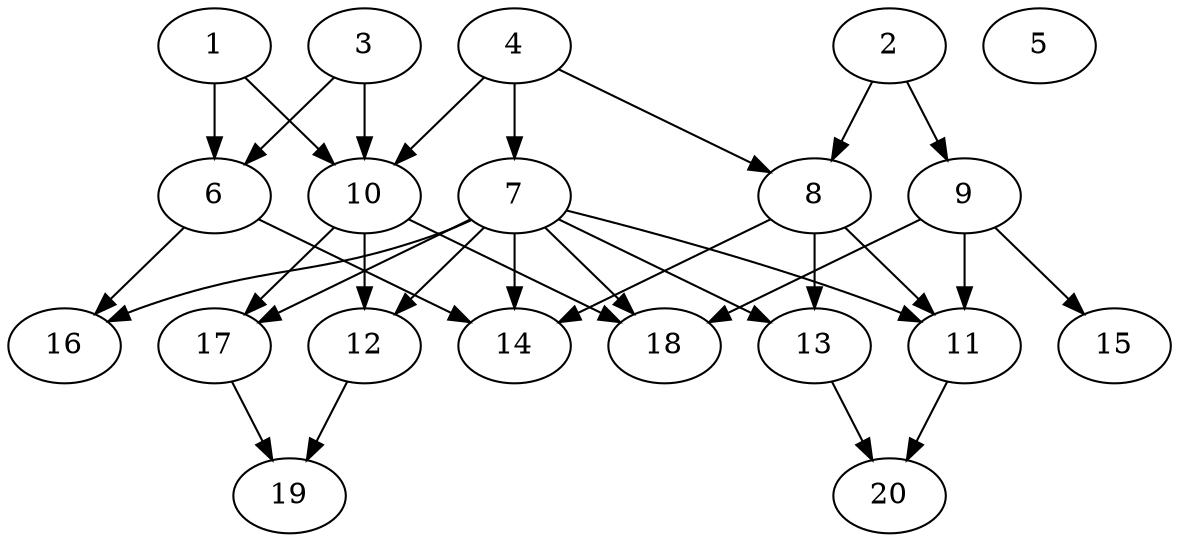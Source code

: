 // DAG automatically generated by daggen at Tue Jul 23 14:25:45 2019
// ./daggen --dot -n 20 --ccr 0.5 --fat 0.7 --regular 0.5 --density 0.6 --mindata 5242880 --maxdata 52428800 
digraph G {
  1 [size="12869632", alpha="0.11", expect_size="6434816"] 
  1 -> 6 [size ="6434816"]
  1 -> 10 [size ="6434816"]
  2 [size="20416512", alpha="0.06", expect_size="10208256"] 
  2 -> 8 [size ="10208256"]
  2 -> 9 [size ="10208256"]
  3 [size="28862464", alpha="0.13", expect_size="14431232"] 
  3 -> 6 [size ="14431232"]
  3 -> 10 [size ="14431232"]
  4 [size="94797824", alpha="0.20", expect_size="47398912"] 
  4 -> 7 [size ="47398912"]
  4 -> 8 [size ="47398912"]
  4 -> 10 [size ="47398912"]
  5 [size="72263680", alpha="0.05", expect_size="36131840"] 
  6 [size="47122432", alpha="0.08", expect_size="23561216"] 
  6 -> 14 [size ="23561216"]
  6 -> 16 [size ="23561216"]
  7 [size="78735360", alpha="0.16", expect_size="39367680"] 
  7 -> 11 [size ="39367680"]
  7 -> 12 [size ="39367680"]
  7 -> 13 [size ="39367680"]
  7 -> 14 [size ="39367680"]
  7 -> 16 [size ="39367680"]
  7 -> 17 [size ="39367680"]
  7 -> 18 [size ="39367680"]
  8 [size="77651968", alpha="0.05", expect_size="38825984"] 
  8 -> 11 [size ="38825984"]
  8 -> 13 [size ="38825984"]
  8 -> 14 [size ="38825984"]
  9 [size="18624512", alpha="0.19", expect_size="9312256"] 
  9 -> 11 [size ="9312256"]
  9 -> 15 [size ="9312256"]
  9 -> 18 [size ="9312256"]
  10 [size="41951232", alpha="0.09", expect_size="20975616"] 
  10 -> 12 [size ="20975616"]
  10 -> 17 [size ="20975616"]
  10 -> 18 [size ="20975616"]
  11 [size="20439040", alpha="0.09", expect_size="10219520"] 
  11 -> 20 [size ="10219520"]
  12 [size="72937472", alpha="0.12", expect_size="36468736"] 
  12 -> 19 [size ="36468736"]
  13 [size="98988032", alpha="0.00", expect_size="49494016"] 
  13 -> 20 [size ="49494016"]
  14 [size="66142208", alpha="0.07", expect_size="33071104"] 
  15 [size="65449984", alpha="0.13", expect_size="32724992"] 
  16 [size="87883776", alpha="0.18", expect_size="43941888"] 
  17 [size="32614400", alpha="0.06", expect_size="16307200"] 
  17 -> 19 [size ="16307200"]
  18 [size="15507456", alpha="0.11", expect_size="7753728"] 
  19 [size="40503296", alpha="0.13", expect_size="20251648"] 
  20 [size="33517568", alpha="0.18", expect_size="16758784"] 
}
